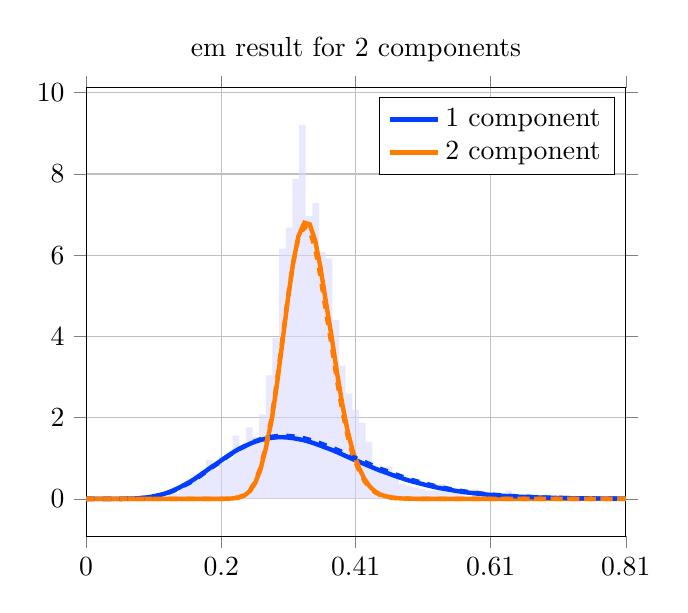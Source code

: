 \begin{tikzpicture}
\begin{axis}[title={em result for 2 components}, yticklabel style={/pgf/number format/fixed,
            /pgf/number format/precision=3}, grid={major}, yminorgrids={true}, tick align={outside}, xtick={0.0,0.203,0.405,0.608,0.811}, xmin={0.0}, xmax={0.811}, scaled y ticks={false}]
    \addplot[ybar interval, fill={blue!15}, forget plot, opacity={0.6}, draw={none}, bar width={5.0e-6}]
        table[row sep={\\}]
        {
            \\
            0.04  0.04  \\
            0.05  0.0  \\
            0.06  0.0  \\
            0.07  0.0  \\
            0.08  0.0  \\
            0.09  0.0  \\
            0.1  0.0  \\
            0.11  0.08  \\
            0.12  0.2  \\
            0.13  0.12  \\
            0.14  0.28  \\
            0.15  0.48  \\
            0.16  0.6  \\
            0.17  0.68  \\
            0.18  0.96  \\
            0.19  0.72  \\
            0.2  1.04  \\
            0.21  0.96  \\
            0.22  1.56  \\
            0.23  1.28  \\
            0.24  1.76  \\
            0.25  1.52  \\
            0.26  2.08  \\
            0.27  3.04  \\
            0.28  3.96  \\
            0.29  6.16  \\
            0.3  6.68  \\
            0.31  7.88  \\
            0.32  9.2  \\
            0.33  6.96  \\
            0.34  7.28  \\
            0.35  6.08  \\
            0.36  5.92  \\
            0.37  4.4  \\
            0.38  3.28  \\
            0.39  2.6  \\
            0.4  2.2  \\
            0.41  1.88  \\
            0.42  1.4  \\
            0.43  0.76  \\
            0.44  0.64  \\
            0.45  0.8  \\
            0.46  0.64  \\
            0.47  0.36  \\
            0.48  0.32  \\
            0.49  0.28  \\
            0.5  0.24  \\
            0.51  0.2  \\
            0.52  0.2  \\
            0.53  0.36  \\
            0.54  0.2  \\
            0.55  0.2  \\
            0.56  0.24  \\
            0.57  0.0  \\
            0.58  0.24  \\
            0.59  0.12  \\
            0.6  0.04  \\
            0.61  0.04  \\
            0.62  0.12  \\
            0.63  0.2  \\
            0.64  0.08  \\
            0.65  0.08  \\
            0.66  0.12  \\
            0.67  0.04  \\
            0.68  0.0  \\
            0.69  0.04  \\
            0.7  0.0  \\
            0.71  0.0  \\
            0.72  0.08  \\
            0.73  0.0  \\
            0.74  0.04  \\
            0.75  0.0  \\
            0.76  0.0  \\
            0.77  0.0  \\
            0.78  0.0  \\
            0.79  0.0  \\
            0.8  0.0  \\
            0.81  0.04  \\
            0.82  0.0  \\
        }
        ;
    \addplot[style={{ultra thick}}, color={rgb,1:red,0.008;green,0.243;blue,1.0}]
        table[row sep={\\}]
        {
            \\
            0.0  0.0  \\
            0.008  1.719e-9  \\
            0.016  3.32e-7  \\
            0.025  6.581e-6  \\
            0.033  5.136e-5  \\
            0.041  0.0  \\
            0.049  0.001  \\
            0.057  0.002  \\
            0.066  0.005  \\
            0.074  0.01  \\
            0.082  0.019  \\
            0.09  0.033  \\
            0.098  0.052  \\
            0.106  0.079  \\
            0.115  0.113  \\
            0.123  0.156  \\
            0.131  0.209  \\
            0.139  0.27  \\
            0.147  0.34  \\
            0.156  0.418  \\
            0.164  0.503  \\
            0.172  0.593  \\
            0.18  0.686  \\
            0.188  0.782  \\
            0.197  0.877  \\
            0.205  0.97  \\
            0.213  1.06  \\
            0.221  1.145  \\
            0.229  1.224  \\
            0.238  1.294  \\
            0.246  1.356  \\
            0.254  1.408  \\
            0.262  1.45  \\
            0.27  1.482  \\
            0.279  1.504  \\
            0.287  1.516  \\
            0.295  1.518  \\
            0.303  1.51  \\
            0.311  1.494  \\
            0.319  1.471  \\
            0.328  1.44  \\
            0.336  1.402  \\
            0.344  1.359  \\
            0.352  1.312  \\
            0.36  1.261  \\
            0.369  1.207  \\
            0.377  1.151  \\
            0.385  1.093  \\
            0.393  1.034  \\
            0.401  0.976  \\
            0.41  0.917  \\
            0.418  0.859  \\
            0.426  0.803  \\
            0.434  0.748  \\
            0.442  0.695  \\
            0.451  0.644  \\
            0.459  0.595  \\
            0.467  0.548  \\
            0.475  0.504  \\
            0.483  0.462  \\
            0.491  0.423  \\
            0.5  0.386  \\
            0.508  0.352  \\
            0.516  0.32  \\
            0.524  0.29  \\
            0.532  0.263  \\
            0.541  0.238  \\
            0.549  0.215  \\
            0.557  0.193  \\
            0.565  0.174  \\
            0.573  0.156  \\
            0.582  0.14  \\
            0.59  0.125  \\
            0.598  0.112  \\
            0.606  0.1  \\
            0.614  0.089  \\
            0.623  0.079  \\
            0.631  0.07  \\
            0.639  0.062  \\
            0.647  0.055  \\
            0.655  0.049  \\
            0.664  0.043  \\
            0.672  0.038  \\
            0.68  0.034  \\
            0.688  0.03  \\
            0.696  0.026  \\
            0.704  0.023  \\
            0.713  0.02  \\
            0.721  0.018  \\
            0.729  0.015  \\
            0.737  0.014  \\
            0.745  0.012  \\
            0.754  0.01  \\
            0.762  0.009  \\
            0.77  0.008  \\
            0.778  0.007  \\
            0.786  0.006  \\
            0.795  0.005  \\
            0.803  0.005  \\
            0.811  0.004  \\
        }
        ;
    \addlegendentry {1 component}
    \addplot[style={{ultra thick}}, color={rgb,1:red,1.0;green,0.486;blue,0.0}]
        table[row sep={\\}]
        {
            \\
            0.0  0.0  \\
            0.008  2.196e-105  \\
            0.016  1.708e-79  \\
            0.025  9.546e-65  \\
            0.033  1.461e-54  \\
            0.041  7.068e-47  \\
            0.049  8.969e-41  \\
            0.057  9.225e-36  \\
            0.066  1.508e-31  \\
            0.074  6.052e-28  \\
            0.082  8.019e-25  \\
            0.09  4.335e-22  \\
            0.098  1.118e-19  \\
            0.106  1.549e-17  \\
            0.115  1.264e-15  \\
            0.123  6.533e-14  \\
            0.131  2.27e-12  \\
            0.139  5.564e-11  \\
            0.147  1.001e-9  \\
            0.156  1.367e-8  \\
            0.164  1.458e-7  \\
            0.172  1.243e-6  \\
            0.18  8.659e-6  \\
            0.188  5.016e-5  \\
            0.197  0.0  \\
            0.205  0.001  \\
            0.213  0.004  \\
            0.221  0.012  \\
            0.229  0.033  \\
            0.238  0.084  \\
            0.246  0.19  \\
            0.254  0.389  \\
            0.262  0.726  \\
            0.27  1.242  \\
            0.279  1.956  \\
            0.287  2.853  \\
            0.295  3.868  \\
            0.303  4.895  \\
            0.311  5.804  \\
            0.319  6.469  \\
            0.328  6.8  \\
            0.336  6.76  \\
            0.344  6.373  \\
            0.352  5.712  \\
            0.36  4.878  \\
            0.369  3.978  \\
            0.377  3.105  \\
            0.385  2.323  \\
            0.393  1.669  \\
            0.401  1.154  \\
            0.41  0.769  \\
            0.418  0.494  \\
            0.426  0.307  \\
            0.434  0.184  \\
            0.442  0.107  \\
            0.451  0.061  \\
            0.459  0.033  \\
            0.467  0.018  \\
            0.475  0.009  \\
            0.483  0.005  \\
            0.491  0.002  \\
            0.5  0.001  \\
            0.508  0.001  \\
            0.516  0.0  \\
            0.524  0.0  \\
            0.532  4.601e-5  \\
            0.541  1.974e-5  \\
            0.549  8.293e-6  \\
            0.557  3.416e-6  \\
            0.565  1.38e-6  \\
            0.573  5.474e-7  \\
            0.582  2.132e-7  \\
            0.59  8.155e-8  \\
            0.598  3.067e-8  \\
            0.606  1.134e-8  \\
            0.614  4.126e-9  \\
            0.623  1.478e-9  \\
            0.631  5.21e-10  \\
            0.639  1.81e-10  \\
            0.647  6.195e-11  \\
            0.655  2.09e-11  \\
            0.664  6.956e-12  \\
            0.672  2.284e-12  \\
            0.68  7.398e-13  \\
            0.688  2.366e-13  \\
            0.696  7.47e-14  \\
            0.704  2.33e-14  \\
            0.713  7.179e-15  \\
            0.721  2.186e-15  \\
            0.729  6.582e-16  \\
            0.737  1.959e-16  \\
            0.745  5.769e-17  \\
            0.754  1.68e-17  \\
            0.762  4.843e-18  \\
            0.77  1.382e-18  \\
            0.778  3.901e-19  \\
            0.786  1.091e-19  \\
            0.795  3.021e-20  \\
            0.803  8.287e-21  \\
            0.811  2.252e-21  \\
        }
        ;
    \addlegendentry {2 component}
    \addplot[style={{ultra thick, dashed}}, color={rgb,1:red,0.008;green,0.243;blue,1.0}]
        table[row sep={\\}]
        {
            \\
            0.0  0.0  \\
            0.008  1.266e-9  \\
            0.016  2.597e-7  \\
            0.025  5.336e-6  \\
            0.033  4.272e-5  \\
            0.041  0.0  \\
            0.049  0.001  \\
            0.057  0.002  \\
            0.066  0.005  \\
            0.074  0.009  \\
            0.082  0.017  \\
            0.09  0.03  \\
            0.098  0.048  \\
            0.106  0.073  \\
            0.115  0.105  \\
            0.123  0.147  \\
            0.131  0.197  \\
            0.139  0.256  \\
            0.147  0.325  \\
            0.156  0.401  \\
            0.164  0.485  \\
            0.172  0.574  \\
            0.18  0.668  \\
            0.188  0.764  \\
            0.197  0.861  \\
            0.205  0.956  \\
            0.213  1.049  \\
            0.221  1.137  \\
            0.229  1.219  \\
            0.238  1.294  \\
            0.246  1.361  \\
            0.254  1.418  \\
            0.262  1.465  \\
            0.27  1.502  \\
            0.279  1.529  \\
            0.287  1.545  \\
            0.295  1.552  \\
            0.303  1.549  \\
            0.311  1.537  \\
            0.319  1.516  \\
            0.328  1.488  \\
            0.336  1.454  \\
            0.344  1.413  \\
            0.352  1.367  \\
            0.36  1.317  \\
            0.369  1.264  \\
            0.377  1.208  \\
            0.385  1.15  \\
            0.393  1.091  \\
            0.401  1.031  \\
            0.41  0.972  \\
            0.418  0.912  \\
            0.426  0.854  \\
            0.434  0.798  \\
            0.442  0.742  \\
            0.451  0.689  \\
            0.459  0.638  \\
            0.467  0.589  \\
            0.475  0.543  \\
            0.483  0.499  \\
            0.491  0.457  \\
            0.5  0.419  \\
            0.508  0.382  \\
            0.516  0.348  \\
            0.524  0.317  \\
            0.532  0.287  \\
            0.541  0.26  \\
            0.549  0.235  \\
            0.557  0.212  \\
            0.565  0.191  \\
            0.573  0.172  \\
            0.582  0.154  \\
            0.59  0.138  \\
            0.598  0.124  \\
            0.606  0.111  \\
            0.614  0.099  \\
            0.623  0.088  \\
            0.631  0.078  \\
            0.639  0.07  \\
            0.647  0.062  \\
            0.655  0.055  \\
            0.664  0.049  \\
            0.672  0.043  \\
            0.68  0.038  \\
            0.688  0.033  \\
            0.696  0.029  \\
            0.704  0.026  \\
            0.713  0.023  \\
            0.721  0.02  \\
            0.729  0.018  \\
            0.737  0.015  \\
            0.745  0.013  \\
            0.754  0.012  \\
            0.762  0.01  \\
            0.77  0.009  \\
            0.778  0.008  \\
            0.786  0.007  \\
            0.795  0.006  \\
            0.803  0.005  \\
            0.811  0.005  \\
        }
        ;
    \addplot[style={{ultra thick, dashed}}, color={rgb,1:red,1.0;green,0.486;blue,0.0}]
        table[row sep={\\}]
        {
            \\
            0.0  0.0  \\
            0.008  5.052e-105  \\
            0.016  3.425e-79  \\
            0.025  1.763e-64  \\
            0.033  2.542e-54  \\
            0.041  1.174e-46  \\
            0.049  1.433e-40  \\
            0.057  1.426e-35  \\
            0.066  2.263e-31  \\
            0.074  8.847e-28  \\
            0.082  1.145e-24  \\
            0.09  6.054e-22  \\
            0.098  1.53e-19  \\
            0.106  2.08e-17  \\
            0.115  1.667e-15  \\
            0.123  8.474e-14  \\
            0.131  2.898e-12  \\
            0.139  6.996e-11  \\
            0.147  1.241e-9  \\
            0.156  1.671e-8  \\
            0.164  1.758e-7  \\
            0.172  1.48e-6  \\
            0.18  1.018e-5  \\
            0.188  5.828e-5  \\
            0.197  0.0  \\
            0.205  0.001  \\
            0.213  0.004  \\
            0.221  0.013  \\
            0.229  0.037  \\
            0.238  0.092  \\
            0.246  0.205  \\
            0.254  0.416  \\
            0.262  0.768  \\
            0.27  1.301  \\
            0.279  2.03  \\
            0.287  2.933  \\
            0.295  3.942  \\
            0.303  4.945  \\
            0.311  5.814  \\
            0.319  6.426  \\
            0.328  6.699  \\
            0.336  6.605  \\
            0.344  6.177  \\
            0.352  5.492  \\
            0.36  4.654  \\
            0.369  3.766  \\
            0.377  2.917  \\
            0.385  2.166  \\
            0.393  1.545  \\
            0.401  1.06  \\
            0.41  0.701  \\
            0.418  0.447  \\
            0.426  0.276  \\
            0.434  0.165  \\
            0.442  0.095  \\
            0.451  0.053  \\
            0.459  0.029  \\
            0.467  0.015  \\
            0.475  0.008  \\
            0.483  0.004  \\
            0.491  0.002  \\
            0.5  0.001  \\
            0.508  0.0  \\
            0.516  0.0  \\
            0.524  8.707e-5  \\
            0.532  3.79e-5  \\
            0.541  1.615e-5  \\
            0.549  6.744e-6  \\
            0.557  2.761e-6  \\
            0.565  1.109e-6  \\
            0.573  4.369e-7  \\
            0.582  1.691e-7  \\
            0.59  6.429e-8  \\
            0.598  2.403e-8  \\
            0.606  8.834e-9  \\
            0.614  3.195e-9  \\
            0.623  1.137e-9  \\
            0.631  3.986e-10  \\
            0.639  1.377e-10  \\
            0.647  4.684e-11  \\
            0.655  1.572e-11  \\
            0.664  5.199e-12  \\
            0.672  1.697e-12  \\
            0.68  5.466e-13  \\
            0.688  1.738e-13  \\
            0.696  5.457e-14  \\
            0.704  1.692e-14  \\
            0.713  5.185e-15  \\
            0.721  1.57e-15  \\
            0.729  4.701e-16  \\
            0.737  1.392e-16  \\
            0.745  4.075e-17  \\
            0.754  1.18e-17  \\
            0.762  3.383e-18  \\
            0.77  9.599e-19  \\
            0.778  2.696e-19  \\
            0.786  7.497e-20  \\
            0.795  2.065e-20  \\
            0.803  5.634e-21  \\
            0.811  1.523e-21  \\
        }
        ;
\end{axis}
\end{tikzpicture}
